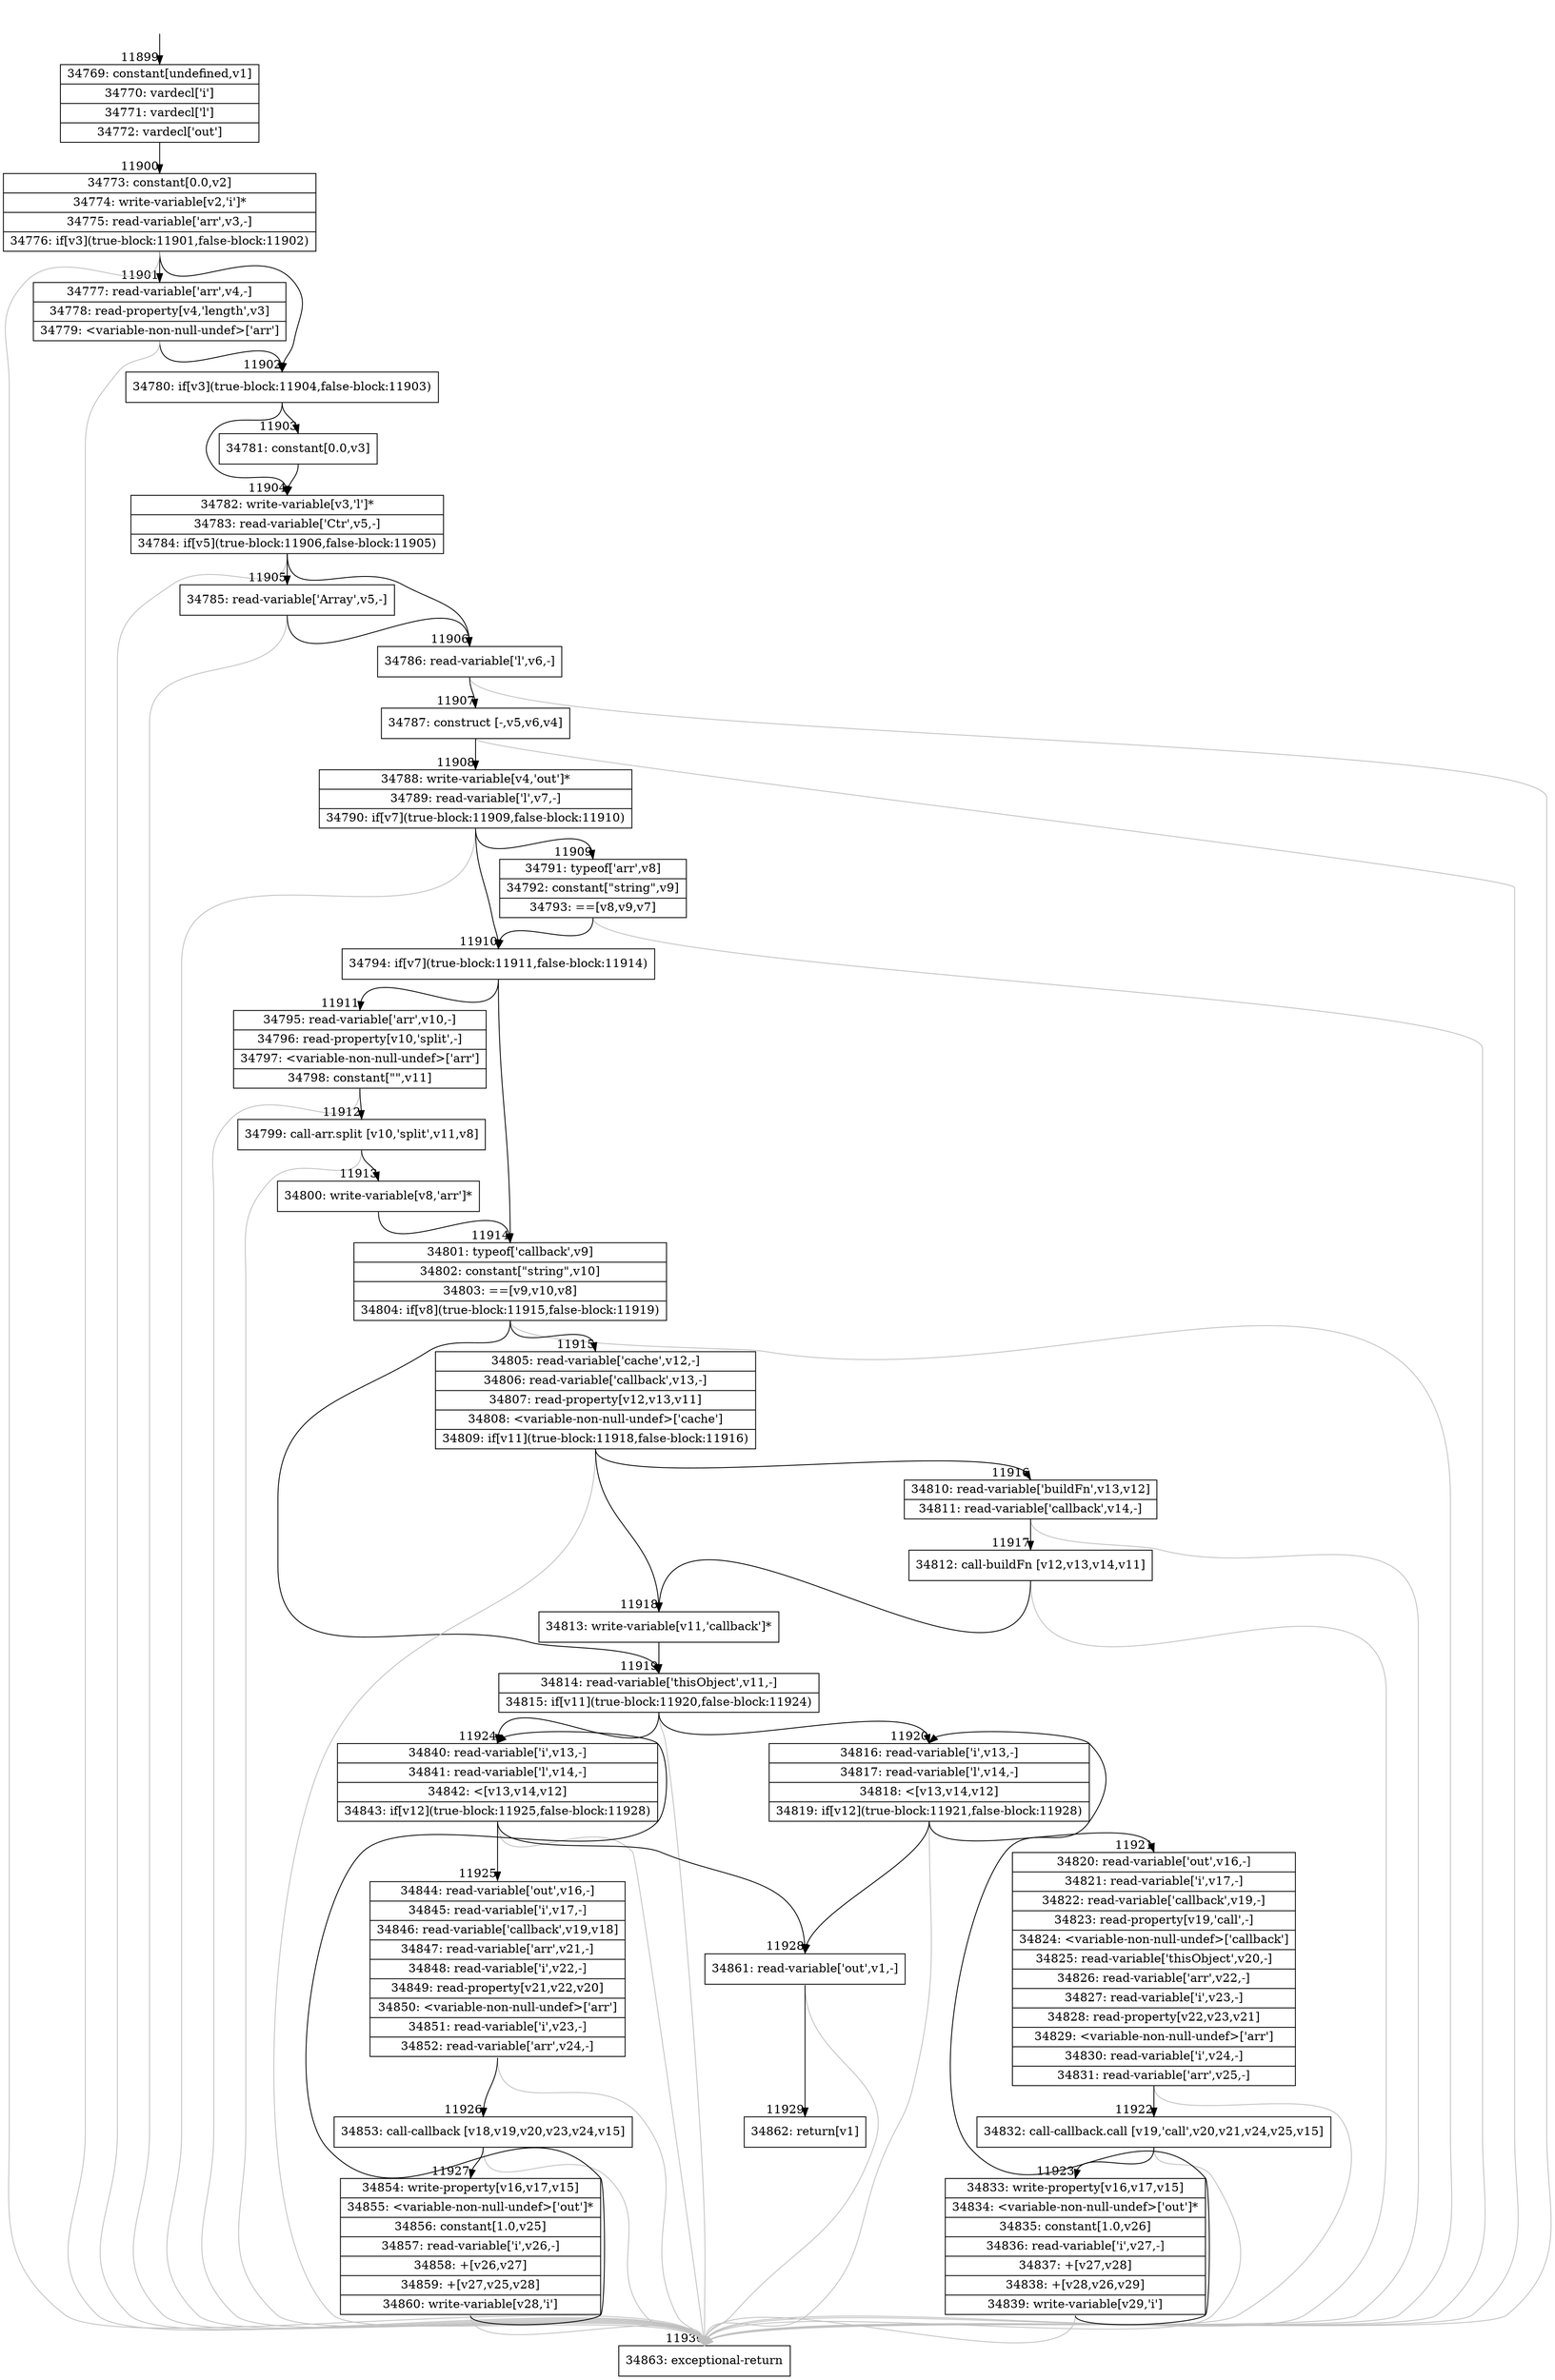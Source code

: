 digraph {
rankdir="TD"
BB_entry881[shape=none,label=""];
BB_entry881 -> BB11899 [tailport=s, headport=n, headlabel="    11899"]
BB11899 [shape=record label="{34769: constant[undefined,v1]|34770: vardecl['i']|34771: vardecl['l']|34772: vardecl['out']}" ] 
BB11899 -> BB11900 [tailport=s, headport=n, headlabel="      11900"]
BB11900 [shape=record label="{34773: constant[0.0,v2]|34774: write-variable[v2,'i']*|34775: read-variable['arr',v3,-]|34776: if[v3](true-block:11901,false-block:11902)}" ] 
BB11900 -> BB11902 [tailport=s, headport=n, headlabel="      11902"]
BB11900 -> BB11901 [tailport=s, headport=n, headlabel="      11901"]
BB11900 -> BB11930 [tailport=s, headport=n, color=gray, headlabel="      11930"]
BB11901 [shape=record label="{34777: read-variable['arr',v4,-]|34778: read-property[v4,'length',v3]|34779: \<variable-non-null-undef\>['arr']}" ] 
BB11901 -> BB11902 [tailport=s, headport=n]
BB11901 -> BB11930 [tailport=s, headport=n, color=gray]
BB11902 [shape=record label="{34780: if[v3](true-block:11904,false-block:11903)}" ] 
BB11902 -> BB11904 [tailport=s, headport=n, headlabel="      11904"]
BB11902 -> BB11903 [tailport=s, headport=n, headlabel="      11903"]
BB11903 [shape=record label="{34781: constant[0.0,v3]}" ] 
BB11903 -> BB11904 [tailport=s, headport=n]
BB11904 [shape=record label="{34782: write-variable[v3,'l']*|34783: read-variable['Ctr',v5,-]|34784: if[v5](true-block:11906,false-block:11905)}" ] 
BB11904 -> BB11906 [tailport=s, headport=n, headlabel="      11906"]
BB11904 -> BB11905 [tailport=s, headport=n, headlabel="      11905"]
BB11904 -> BB11930 [tailport=s, headport=n, color=gray]
BB11905 [shape=record label="{34785: read-variable['Array',v5,-]}" ] 
BB11905 -> BB11906 [tailport=s, headport=n]
BB11905 -> BB11930 [tailport=s, headport=n, color=gray]
BB11906 [shape=record label="{34786: read-variable['l',v6,-]}" ] 
BB11906 -> BB11907 [tailport=s, headport=n, headlabel="      11907"]
BB11906 -> BB11930 [tailport=s, headport=n, color=gray]
BB11907 [shape=record label="{34787: construct [-,v5,v6,v4]}" ] 
BB11907 -> BB11908 [tailport=s, headport=n, headlabel="      11908"]
BB11907 -> BB11930 [tailport=s, headport=n, color=gray]
BB11908 [shape=record label="{34788: write-variable[v4,'out']*|34789: read-variable['l',v7,-]|34790: if[v7](true-block:11909,false-block:11910)}" ] 
BB11908 -> BB11910 [tailport=s, headport=n, headlabel="      11910"]
BB11908 -> BB11909 [tailport=s, headport=n, headlabel="      11909"]
BB11908 -> BB11930 [tailport=s, headport=n, color=gray]
BB11909 [shape=record label="{34791: typeof['arr',v8]|34792: constant[\"string\",v9]|34793: ==[v8,v9,v7]}" ] 
BB11909 -> BB11910 [tailport=s, headport=n]
BB11909 -> BB11930 [tailport=s, headport=n, color=gray]
BB11910 [shape=record label="{34794: if[v7](true-block:11911,false-block:11914)}" ] 
BB11910 -> BB11911 [tailport=s, headport=n, headlabel="      11911"]
BB11910 -> BB11914 [tailport=s, headport=n, headlabel="      11914"]
BB11911 [shape=record label="{34795: read-variable['arr',v10,-]|34796: read-property[v10,'split',-]|34797: \<variable-non-null-undef\>['arr']|34798: constant[\"\",v11]}" ] 
BB11911 -> BB11912 [tailport=s, headport=n, headlabel="      11912"]
BB11911 -> BB11930 [tailport=s, headport=n, color=gray]
BB11912 [shape=record label="{34799: call-arr.split [v10,'split',v11,v8]}" ] 
BB11912 -> BB11913 [tailport=s, headport=n, headlabel="      11913"]
BB11912 -> BB11930 [tailport=s, headport=n, color=gray]
BB11913 [shape=record label="{34800: write-variable[v8,'arr']*}" ] 
BB11913 -> BB11914 [tailport=s, headport=n]
BB11914 [shape=record label="{34801: typeof['callback',v9]|34802: constant[\"string\",v10]|34803: ==[v9,v10,v8]|34804: if[v8](true-block:11915,false-block:11919)}" ] 
BB11914 -> BB11915 [tailport=s, headport=n, headlabel="      11915"]
BB11914 -> BB11919 [tailport=s, headport=n, headlabel="      11919"]
BB11914 -> BB11930 [tailport=s, headport=n, color=gray]
BB11915 [shape=record label="{34805: read-variable['cache',v12,-]|34806: read-variable['callback',v13,-]|34807: read-property[v12,v13,v11]|34808: \<variable-non-null-undef\>['cache']|34809: if[v11](true-block:11918,false-block:11916)}" ] 
BB11915 -> BB11918 [tailport=s, headport=n, headlabel="      11918"]
BB11915 -> BB11916 [tailport=s, headport=n, headlabel="      11916"]
BB11915 -> BB11930 [tailport=s, headport=n, color=gray]
BB11916 [shape=record label="{34810: read-variable['buildFn',v13,v12]|34811: read-variable['callback',v14,-]}" ] 
BB11916 -> BB11917 [tailport=s, headport=n, headlabel="      11917"]
BB11916 -> BB11930 [tailport=s, headport=n, color=gray]
BB11917 [shape=record label="{34812: call-buildFn [v12,v13,v14,v11]}" ] 
BB11917 -> BB11918 [tailport=s, headport=n]
BB11917 -> BB11930 [tailport=s, headport=n, color=gray]
BB11918 [shape=record label="{34813: write-variable[v11,'callback']*}" ] 
BB11918 -> BB11919 [tailport=s, headport=n]
BB11919 [shape=record label="{34814: read-variable['thisObject',v11,-]|34815: if[v11](true-block:11920,false-block:11924)}" ] 
BB11919 -> BB11920 [tailport=s, headport=n, headlabel="      11920"]
BB11919 -> BB11924 [tailport=s, headport=n, headlabel="      11924"]
BB11919 -> BB11930 [tailport=s, headport=n, color=gray]
BB11920 [shape=record label="{34816: read-variable['i',v13,-]|34817: read-variable['l',v14,-]|34818: \<[v13,v14,v12]|34819: if[v12](true-block:11921,false-block:11928)}" ] 
BB11920 -> BB11921 [tailport=s, headport=n, headlabel="      11921"]
BB11920 -> BB11928 [tailport=s, headport=n, headlabel="      11928"]
BB11920 -> BB11930 [tailport=s, headport=n, color=gray]
BB11921 [shape=record label="{34820: read-variable['out',v16,-]|34821: read-variable['i',v17,-]|34822: read-variable['callback',v19,-]|34823: read-property[v19,'call',-]|34824: \<variable-non-null-undef\>['callback']|34825: read-variable['thisObject',v20,-]|34826: read-variable['arr',v22,-]|34827: read-variable['i',v23,-]|34828: read-property[v22,v23,v21]|34829: \<variable-non-null-undef\>['arr']|34830: read-variable['i',v24,-]|34831: read-variable['arr',v25,-]}" ] 
BB11921 -> BB11922 [tailport=s, headport=n, headlabel="      11922"]
BB11921 -> BB11930 [tailport=s, headport=n, color=gray]
BB11922 [shape=record label="{34832: call-callback.call [v19,'call',v20,v21,v24,v25,v15]}" ] 
BB11922 -> BB11923 [tailport=s, headport=n, headlabel="      11923"]
BB11922 -> BB11930 [tailport=s, headport=n, color=gray]
BB11923 [shape=record label="{34833: write-property[v16,v17,v15]|34834: \<variable-non-null-undef\>['out']*|34835: constant[1.0,v26]|34836: read-variable['i',v27,-]|34837: +[v27,v28]|34838: +[v28,v26,v29]|34839: write-variable[v29,'i']}" ] 
BB11923 -> BB11920 [tailport=s, headport=n]
BB11923 -> BB11930 [tailport=s, headport=n, color=gray]
BB11924 [shape=record label="{34840: read-variable['i',v13,-]|34841: read-variable['l',v14,-]|34842: \<[v13,v14,v12]|34843: if[v12](true-block:11925,false-block:11928)}" ] 
BB11924 -> BB11925 [tailport=s, headport=n, headlabel="      11925"]
BB11924 -> BB11928 [tailport=s, headport=n]
BB11924 -> BB11930 [tailport=s, headport=n, color=gray]
BB11925 [shape=record label="{34844: read-variable['out',v16,-]|34845: read-variable['i',v17,-]|34846: read-variable['callback',v19,v18]|34847: read-variable['arr',v21,-]|34848: read-variable['i',v22,-]|34849: read-property[v21,v22,v20]|34850: \<variable-non-null-undef\>['arr']|34851: read-variable['i',v23,-]|34852: read-variable['arr',v24,-]}" ] 
BB11925 -> BB11926 [tailport=s, headport=n, headlabel="      11926"]
BB11925 -> BB11930 [tailport=s, headport=n, color=gray]
BB11926 [shape=record label="{34853: call-callback [v18,v19,v20,v23,v24,v15]}" ] 
BB11926 -> BB11927 [tailport=s, headport=n, headlabel="      11927"]
BB11926 -> BB11930 [tailport=s, headport=n, color=gray]
BB11927 [shape=record label="{34854: write-property[v16,v17,v15]|34855: \<variable-non-null-undef\>['out']*|34856: constant[1.0,v25]|34857: read-variable['i',v26,-]|34858: +[v26,v27]|34859: +[v27,v25,v28]|34860: write-variable[v28,'i']}" ] 
BB11927 -> BB11924 [tailport=s, headport=n]
BB11927 -> BB11930 [tailport=s, headport=n, color=gray]
BB11928 [shape=record label="{34861: read-variable['out',v1,-]}" ] 
BB11928 -> BB11929 [tailport=s, headport=n, headlabel="      11929"]
BB11928 -> BB11930 [tailport=s, headport=n, color=gray]
BB11929 [shape=record label="{34862: return[v1]}" ] 
BB11930 [shape=record label="{34863: exceptional-return}" ] 
//#$~ 16660
}
